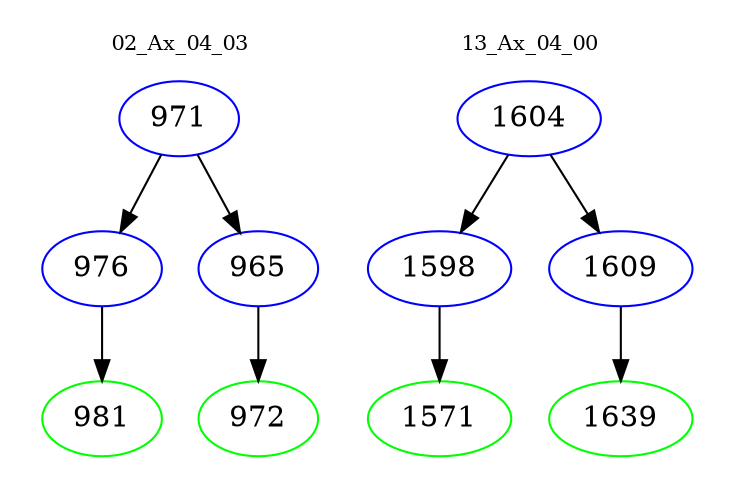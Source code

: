 digraph{
subgraph cluster_0 {
color = white
label = "02_Ax_04_03";
fontsize=10;
T0_971 [label="971", color="blue"]
T0_971 -> T0_976 [color="black"]
T0_976 [label="976", color="blue"]
T0_976 -> T0_981 [color="black"]
T0_981 [label="981", color="green"]
T0_971 -> T0_965 [color="black"]
T0_965 [label="965", color="blue"]
T0_965 -> T0_972 [color="black"]
T0_972 [label="972", color="green"]
}
subgraph cluster_1 {
color = white
label = "13_Ax_04_00";
fontsize=10;
T1_1604 [label="1604", color="blue"]
T1_1604 -> T1_1598 [color="black"]
T1_1598 [label="1598", color="blue"]
T1_1598 -> T1_1571 [color="black"]
T1_1571 [label="1571", color="green"]
T1_1604 -> T1_1609 [color="black"]
T1_1609 [label="1609", color="blue"]
T1_1609 -> T1_1639 [color="black"]
T1_1639 [label="1639", color="green"]
}
}
